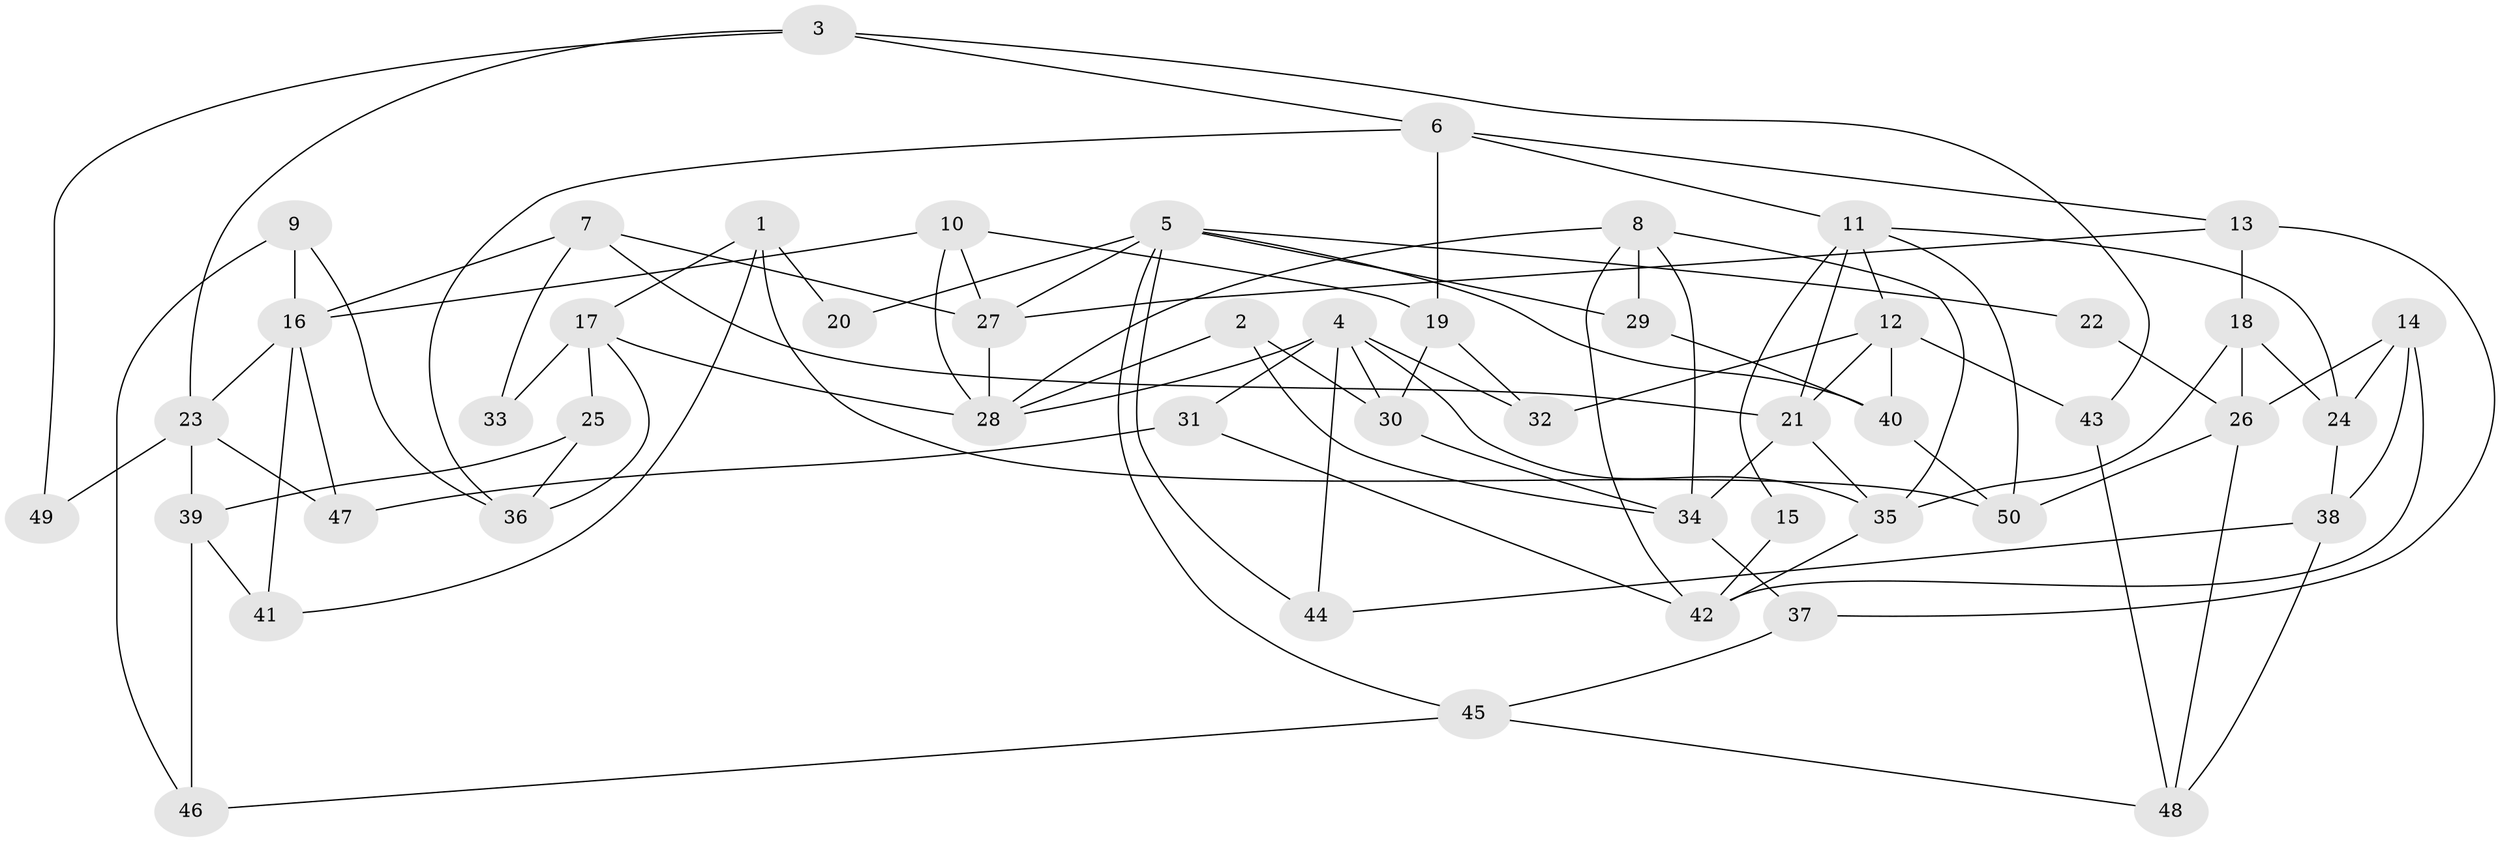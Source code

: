 // coarse degree distribution, {4: 0.34285714285714286, 6: 0.08571428571428572, 5: 0.05714285714285714, 3: 0.3142857142857143, 2: 0.14285714285714285, 7: 0.02857142857142857, 8: 0.02857142857142857}
// Generated by graph-tools (version 1.1) at 2025/52/03/04/25 21:52:11]
// undirected, 50 vertices, 100 edges
graph export_dot {
graph [start="1"]
  node [color=gray90,style=filled];
  1;
  2;
  3;
  4;
  5;
  6;
  7;
  8;
  9;
  10;
  11;
  12;
  13;
  14;
  15;
  16;
  17;
  18;
  19;
  20;
  21;
  22;
  23;
  24;
  25;
  26;
  27;
  28;
  29;
  30;
  31;
  32;
  33;
  34;
  35;
  36;
  37;
  38;
  39;
  40;
  41;
  42;
  43;
  44;
  45;
  46;
  47;
  48;
  49;
  50;
  1 -- 17;
  1 -- 50;
  1 -- 20;
  1 -- 41;
  2 -- 34;
  2 -- 28;
  2 -- 30;
  3 -- 6;
  3 -- 43;
  3 -- 23;
  3 -- 49;
  4 -- 32;
  4 -- 35;
  4 -- 28;
  4 -- 30;
  4 -- 31;
  4 -- 44;
  5 -- 45;
  5 -- 29;
  5 -- 20;
  5 -- 22;
  5 -- 27;
  5 -- 40;
  5 -- 44;
  6 -- 13;
  6 -- 11;
  6 -- 19;
  6 -- 36;
  7 -- 27;
  7 -- 21;
  7 -- 16;
  7 -- 33;
  8 -- 28;
  8 -- 42;
  8 -- 29;
  8 -- 34;
  8 -- 35;
  9 -- 36;
  9 -- 16;
  9 -- 46;
  10 -- 28;
  10 -- 19;
  10 -- 16;
  10 -- 27;
  11 -- 21;
  11 -- 24;
  11 -- 12;
  11 -- 15;
  11 -- 50;
  12 -- 21;
  12 -- 32;
  12 -- 40;
  12 -- 43;
  13 -- 18;
  13 -- 27;
  13 -- 37;
  14 -- 42;
  14 -- 38;
  14 -- 24;
  14 -- 26;
  15 -- 42;
  16 -- 23;
  16 -- 41;
  16 -- 47;
  17 -- 25;
  17 -- 28;
  17 -- 33;
  17 -- 36;
  18 -- 26;
  18 -- 24;
  18 -- 35;
  19 -- 30;
  19 -- 32;
  21 -- 35;
  21 -- 34;
  22 -- 26;
  23 -- 39;
  23 -- 47;
  23 -- 49;
  24 -- 38;
  25 -- 36;
  25 -- 39;
  26 -- 50;
  26 -- 48;
  27 -- 28;
  29 -- 40;
  30 -- 34;
  31 -- 47;
  31 -- 42;
  34 -- 37;
  35 -- 42;
  37 -- 45;
  38 -- 48;
  38 -- 44;
  39 -- 41;
  39 -- 46;
  40 -- 50;
  43 -- 48;
  45 -- 46;
  45 -- 48;
}
